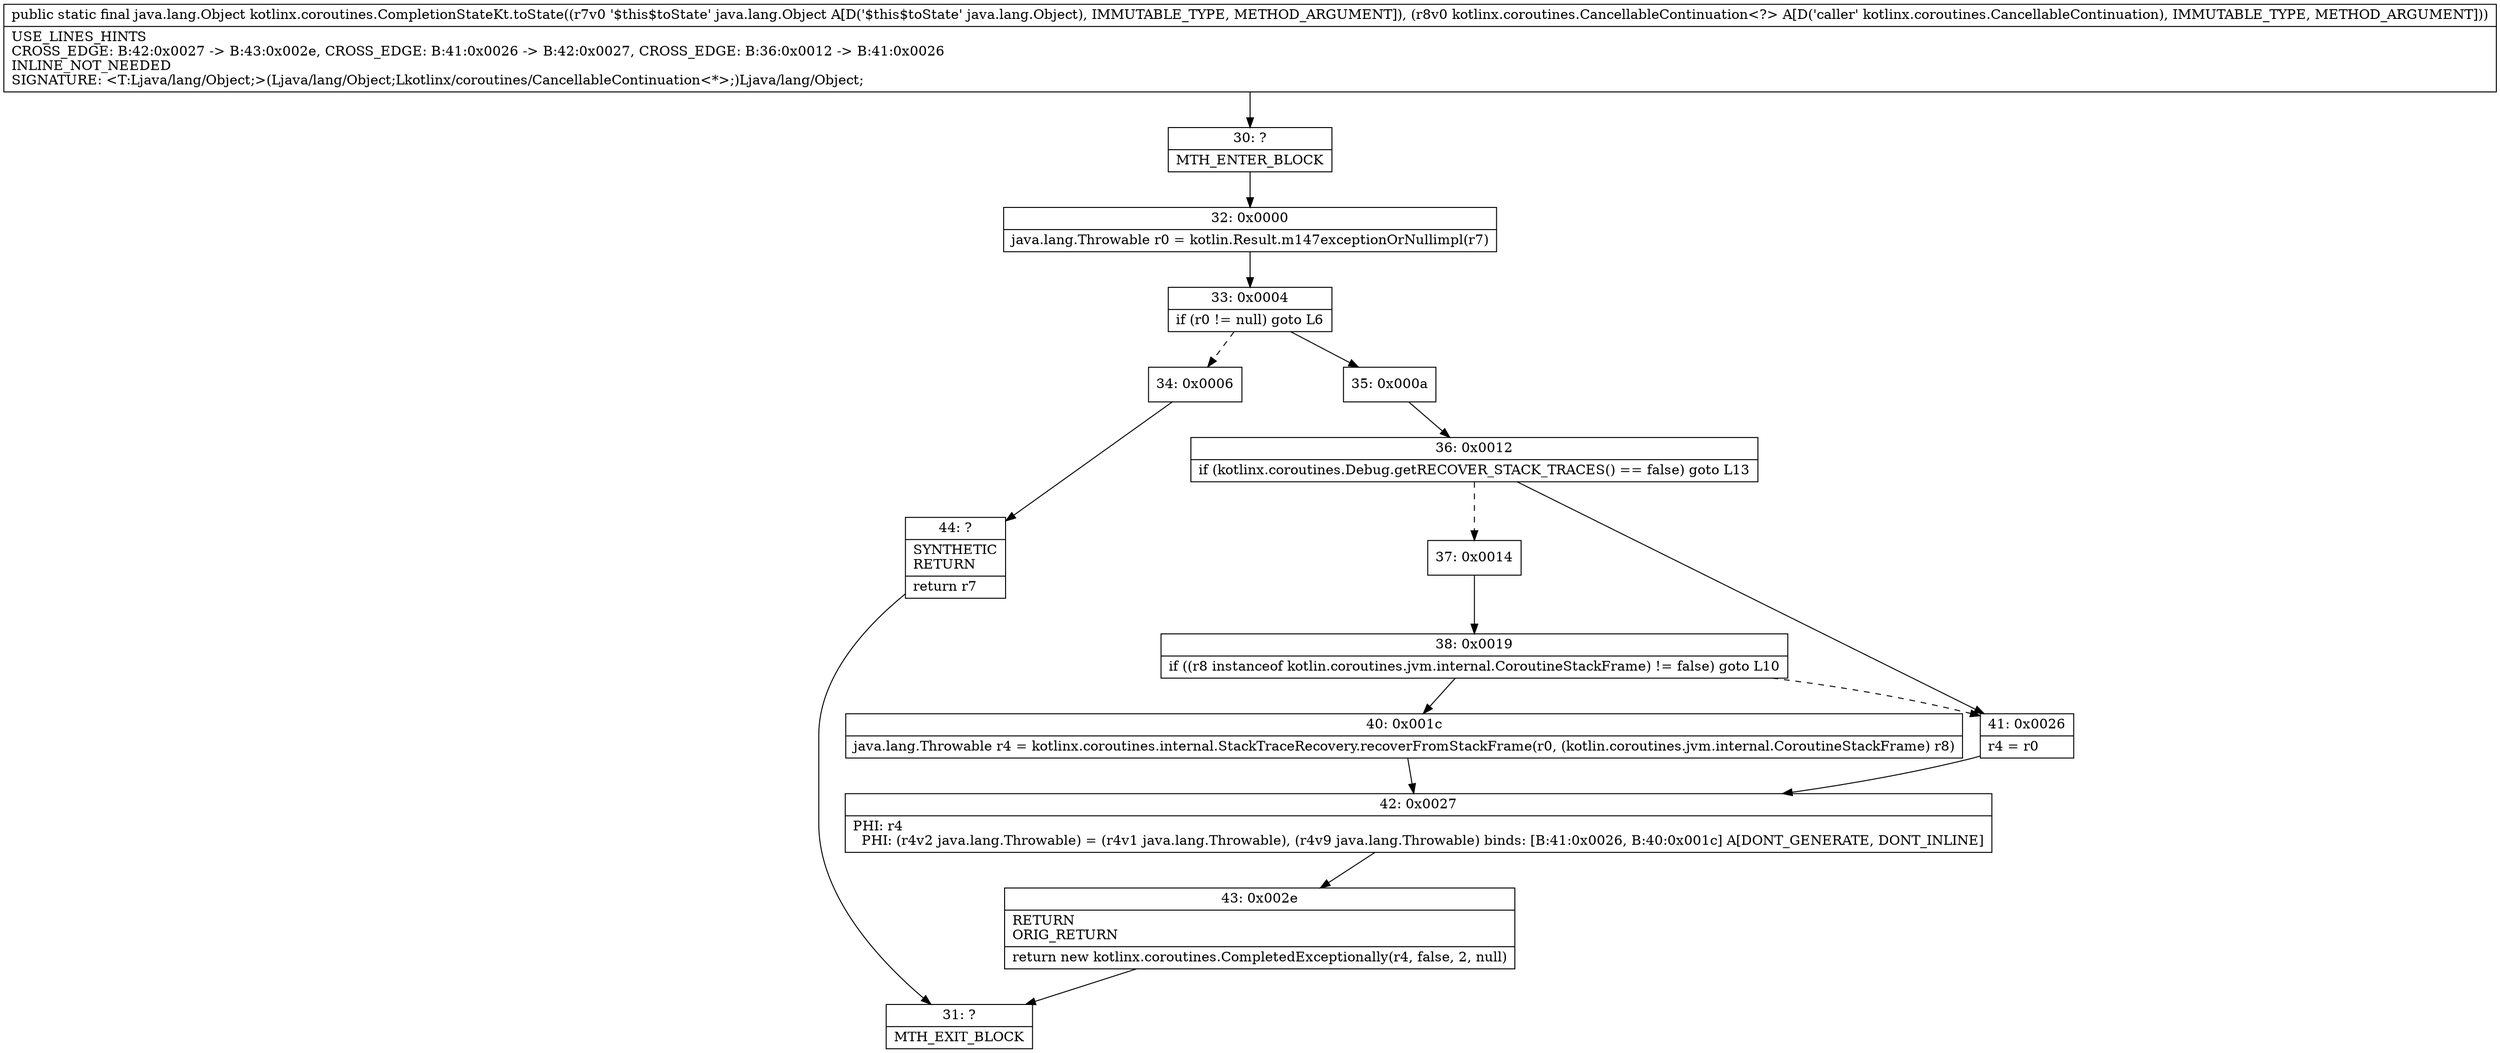 digraph "CFG forkotlinx.coroutines.CompletionStateKt.toState(Ljava\/lang\/Object;Lkotlinx\/coroutines\/CancellableContinuation;)Ljava\/lang\/Object;" {
Node_30 [shape=record,label="{30\:\ ?|MTH_ENTER_BLOCK\l}"];
Node_32 [shape=record,label="{32\:\ 0x0000|java.lang.Throwable r0 = kotlin.Result.m147exceptionOrNullimpl(r7)\l}"];
Node_33 [shape=record,label="{33\:\ 0x0004|if (r0 != null) goto L6\l}"];
Node_34 [shape=record,label="{34\:\ 0x0006}"];
Node_44 [shape=record,label="{44\:\ ?|SYNTHETIC\lRETURN\l|return r7\l}"];
Node_31 [shape=record,label="{31\:\ ?|MTH_EXIT_BLOCK\l}"];
Node_35 [shape=record,label="{35\:\ 0x000a}"];
Node_36 [shape=record,label="{36\:\ 0x0012|if (kotlinx.coroutines.Debug.getRECOVER_STACK_TRACES() == false) goto L13\l}"];
Node_37 [shape=record,label="{37\:\ 0x0014}"];
Node_38 [shape=record,label="{38\:\ 0x0019|if ((r8 instanceof kotlin.coroutines.jvm.internal.CoroutineStackFrame) != false) goto L10\l}"];
Node_40 [shape=record,label="{40\:\ 0x001c|java.lang.Throwable r4 = kotlinx.coroutines.internal.StackTraceRecovery.recoverFromStackFrame(r0, (kotlin.coroutines.jvm.internal.CoroutineStackFrame) r8)\l}"];
Node_42 [shape=record,label="{42\:\ 0x0027|PHI: r4 \l  PHI: (r4v2 java.lang.Throwable) = (r4v1 java.lang.Throwable), (r4v9 java.lang.Throwable) binds: [B:41:0x0026, B:40:0x001c] A[DONT_GENERATE, DONT_INLINE]\l}"];
Node_43 [shape=record,label="{43\:\ 0x002e|RETURN\lORIG_RETURN\l|return new kotlinx.coroutines.CompletedExceptionally(r4, false, 2, null)\l}"];
Node_41 [shape=record,label="{41\:\ 0x0026|r4 = r0\l}"];
MethodNode[shape=record,label="{public static final java.lang.Object kotlinx.coroutines.CompletionStateKt.toState((r7v0 '$this$toState' java.lang.Object A[D('$this$toState' java.lang.Object), IMMUTABLE_TYPE, METHOD_ARGUMENT]), (r8v0 kotlinx.coroutines.CancellableContinuation\<?\> A[D('caller' kotlinx.coroutines.CancellableContinuation), IMMUTABLE_TYPE, METHOD_ARGUMENT]))  | USE_LINES_HINTS\lCROSS_EDGE: B:42:0x0027 \-\> B:43:0x002e, CROSS_EDGE: B:41:0x0026 \-\> B:42:0x0027, CROSS_EDGE: B:36:0x0012 \-\> B:41:0x0026\lINLINE_NOT_NEEDED\lSIGNATURE: \<T:Ljava\/lang\/Object;\>(Ljava\/lang\/Object;Lkotlinx\/coroutines\/CancellableContinuation\<*\>;)Ljava\/lang\/Object;\l}"];
MethodNode -> Node_30;Node_30 -> Node_32;
Node_32 -> Node_33;
Node_33 -> Node_34[style=dashed];
Node_33 -> Node_35;
Node_34 -> Node_44;
Node_44 -> Node_31;
Node_35 -> Node_36;
Node_36 -> Node_37[style=dashed];
Node_36 -> Node_41;
Node_37 -> Node_38;
Node_38 -> Node_40;
Node_38 -> Node_41[style=dashed];
Node_40 -> Node_42;
Node_42 -> Node_43;
Node_43 -> Node_31;
Node_41 -> Node_42;
}

